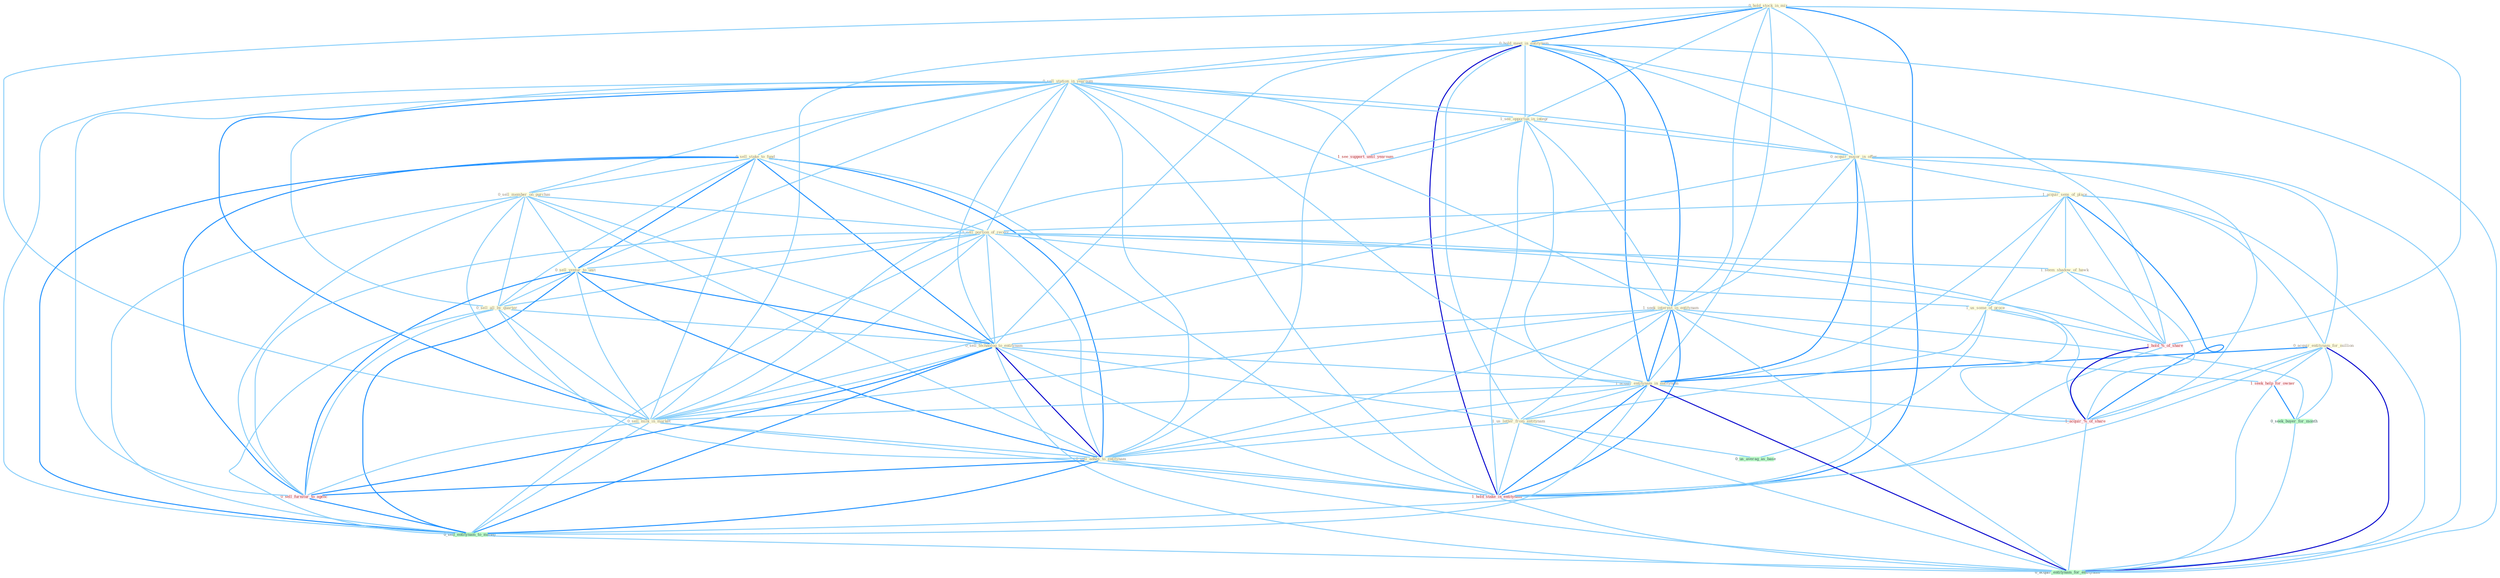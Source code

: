 Graph G{ 
    node
    [shape=polygon,style=filled,width=.5,height=.06,color="#BDFCC9",fixedsize=true,fontsize=4,
    fontcolor="#2f4f4f"];
    {node
    [color="#ffffe0", fontcolor="#8b7d6b"] "0_hold_stock_in_mix " "0_hold_meet_in_entitynam " "0_sell_station_in_yearnum " "1_see_opportun_in_integr " "0_acquir_major_in_offer " "1_acquir_sens_of_place " "0_sell_stake_to_fund " "0_sell_member_on_purchas " "0_acquir_entitynam_for_million " "1_sell_portion_of_receiv " "0_sell_ventur_to_unit " "1_seem_shadow_of_hawk " "1_us_some_of_proce " "0_sell_all_by_quarter " "1_seek_interest_in_entitynam " "0_sell_technolog_to_entitynam " "1_acquir_entitynam_in_entitynam " "1_us_letter_from_entitynam " "0_sell_milk_in_market " "0_sell_adhes_to_entitynam "}
{node [color="#fff0f5", fontcolor="#b22222"] "1_hold_%_of_share " "1_hold_stake_in_entitynam " "1_seek_help_for_owner " "1_acquir_%_of_share " "1_see_support_until_yearnum " "0_sell_furnitur_to_agenc "}
edge [color="#B0E2FF"];

	"0_hold_stock_in_mix " -- "0_hold_meet_in_entitynam " [w="2", color="#1e90ff" , len=0.8];
	"0_hold_stock_in_mix " -- "0_sell_station_in_yearnum " [w="1", color="#87cefa" ];
	"0_hold_stock_in_mix " -- "1_see_opportun_in_integr " [w="1", color="#87cefa" ];
	"0_hold_stock_in_mix " -- "0_acquir_major_in_offer " [w="1", color="#87cefa" ];
	"0_hold_stock_in_mix " -- "1_seek_interest_in_entitynam " [w="1", color="#87cefa" ];
	"0_hold_stock_in_mix " -- "1_acquir_entitynam_in_entitynam " [w="1", color="#87cefa" ];
	"0_hold_stock_in_mix " -- "0_sell_milk_in_market " [w="1", color="#87cefa" ];
	"0_hold_stock_in_mix " -- "1_hold_%_of_share " [w="1", color="#87cefa" ];
	"0_hold_stock_in_mix " -- "1_hold_stake_in_entitynam " [w="2", color="#1e90ff" , len=0.8];
	"0_hold_meet_in_entitynam " -- "0_sell_station_in_yearnum " [w="1", color="#87cefa" ];
	"0_hold_meet_in_entitynam " -- "1_see_opportun_in_integr " [w="1", color="#87cefa" ];
	"0_hold_meet_in_entitynam " -- "0_acquir_major_in_offer " [w="1", color="#87cefa" ];
	"0_hold_meet_in_entitynam " -- "1_seek_interest_in_entitynam " [w="2", color="#1e90ff" , len=0.8];
	"0_hold_meet_in_entitynam " -- "0_sell_technolog_to_entitynam " [w="1", color="#87cefa" ];
	"0_hold_meet_in_entitynam " -- "1_acquir_entitynam_in_entitynam " [w="2", color="#1e90ff" , len=0.8];
	"0_hold_meet_in_entitynam " -- "1_us_letter_from_entitynam " [w="1", color="#87cefa" ];
	"0_hold_meet_in_entitynam " -- "0_sell_milk_in_market " [w="1", color="#87cefa" ];
	"0_hold_meet_in_entitynam " -- "0_sell_adhes_to_entitynam " [w="1", color="#87cefa" ];
	"0_hold_meet_in_entitynam " -- "1_hold_%_of_share " [w="1", color="#87cefa" ];
	"0_hold_meet_in_entitynam " -- "1_hold_stake_in_entitynam " [w="3", color="#0000cd" , len=0.6];
	"0_hold_meet_in_entitynam " -- "0_acquir_entitynam_for_entitynam " [w="1", color="#87cefa" ];
	"0_sell_station_in_yearnum " -- "1_see_opportun_in_integr " [w="1", color="#87cefa" ];
	"0_sell_station_in_yearnum " -- "0_acquir_major_in_offer " [w="1", color="#87cefa" ];
	"0_sell_station_in_yearnum " -- "0_sell_stake_to_fund " [w="1", color="#87cefa" ];
	"0_sell_station_in_yearnum " -- "0_sell_member_on_purchas " [w="1", color="#87cefa" ];
	"0_sell_station_in_yearnum " -- "1_sell_portion_of_receiv " [w="1", color="#87cefa" ];
	"0_sell_station_in_yearnum " -- "0_sell_ventur_to_unit " [w="1", color="#87cefa" ];
	"0_sell_station_in_yearnum " -- "0_sell_all_by_quarter " [w="1", color="#87cefa" ];
	"0_sell_station_in_yearnum " -- "1_seek_interest_in_entitynam " [w="1", color="#87cefa" ];
	"0_sell_station_in_yearnum " -- "0_sell_technolog_to_entitynam " [w="1", color="#87cefa" ];
	"0_sell_station_in_yearnum " -- "1_acquir_entitynam_in_entitynam " [w="1", color="#87cefa" ];
	"0_sell_station_in_yearnum " -- "0_sell_milk_in_market " [w="2", color="#1e90ff" , len=0.8];
	"0_sell_station_in_yearnum " -- "0_sell_adhes_to_entitynam " [w="1", color="#87cefa" ];
	"0_sell_station_in_yearnum " -- "1_hold_stake_in_entitynam " [w="1", color="#87cefa" ];
	"0_sell_station_in_yearnum " -- "1_see_support_until_yearnum " [w="1", color="#87cefa" ];
	"0_sell_station_in_yearnum " -- "0_sell_furnitur_to_agenc " [w="1", color="#87cefa" ];
	"0_sell_station_in_yearnum " -- "0_sell_entitynam_to_manag " [w="1", color="#87cefa" ];
	"1_see_opportun_in_integr " -- "0_acquir_major_in_offer " [w="1", color="#87cefa" ];
	"1_see_opportun_in_integr " -- "1_seek_interest_in_entitynam " [w="1", color="#87cefa" ];
	"1_see_opportun_in_integr " -- "1_acquir_entitynam_in_entitynam " [w="1", color="#87cefa" ];
	"1_see_opportun_in_integr " -- "0_sell_milk_in_market " [w="1", color="#87cefa" ];
	"1_see_opportun_in_integr " -- "1_hold_stake_in_entitynam " [w="1", color="#87cefa" ];
	"1_see_opportun_in_integr " -- "1_see_support_until_yearnum " [w="1", color="#87cefa" ];
	"0_acquir_major_in_offer " -- "1_acquir_sens_of_place " [w="1", color="#87cefa" ];
	"0_acquir_major_in_offer " -- "0_acquir_entitynam_for_million " [w="1", color="#87cefa" ];
	"0_acquir_major_in_offer " -- "1_seek_interest_in_entitynam " [w="1", color="#87cefa" ];
	"0_acquir_major_in_offer " -- "1_acquir_entitynam_in_entitynam " [w="2", color="#1e90ff" , len=0.8];
	"0_acquir_major_in_offer " -- "0_sell_milk_in_market " [w="1", color="#87cefa" ];
	"0_acquir_major_in_offer " -- "1_hold_stake_in_entitynam " [w="1", color="#87cefa" ];
	"0_acquir_major_in_offer " -- "1_acquir_%_of_share " [w="1", color="#87cefa" ];
	"0_acquir_major_in_offer " -- "0_acquir_entitynam_for_entitynam " [w="1", color="#87cefa" ];
	"1_acquir_sens_of_place " -- "0_acquir_entitynam_for_million " [w="1", color="#87cefa" ];
	"1_acquir_sens_of_place " -- "1_sell_portion_of_receiv " [w="1", color="#87cefa" ];
	"1_acquir_sens_of_place " -- "1_seem_shadow_of_hawk " [w="1", color="#87cefa" ];
	"1_acquir_sens_of_place " -- "1_us_some_of_proce " [w="1", color="#87cefa" ];
	"1_acquir_sens_of_place " -- "1_acquir_entitynam_in_entitynam " [w="1", color="#87cefa" ];
	"1_acquir_sens_of_place " -- "1_hold_%_of_share " [w="1", color="#87cefa" ];
	"1_acquir_sens_of_place " -- "1_acquir_%_of_share " [w="2", color="#1e90ff" , len=0.8];
	"1_acquir_sens_of_place " -- "0_acquir_entitynam_for_entitynam " [w="1", color="#87cefa" ];
	"0_sell_stake_to_fund " -- "0_sell_member_on_purchas " [w="1", color="#87cefa" ];
	"0_sell_stake_to_fund " -- "1_sell_portion_of_receiv " [w="1", color="#87cefa" ];
	"0_sell_stake_to_fund " -- "0_sell_ventur_to_unit " [w="2", color="#1e90ff" , len=0.8];
	"0_sell_stake_to_fund " -- "0_sell_all_by_quarter " [w="1", color="#87cefa" ];
	"0_sell_stake_to_fund " -- "0_sell_technolog_to_entitynam " [w="2", color="#1e90ff" , len=0.8];
	"0_sell_stake_to_fund " -- "0_sell_milk_in_market " [w="1", color="#87cefa" ];
	"0_sell_stake_to_fund " -- "0_sell_adhes_to_entitynam " [w="2", color="#1e90ff" , len=0.8];
	"0_sell_stake_to_fund " -- "1_hold_stake_in_entitynam " [w="1", color="#87cefa" ];
	"0_sell_stake_to_fund " -- "0_sell_furnitur_to_agenc " [w="2", color="#1e90ff" , len=0.8];
	"0_sell_stake_to_fund " -- "0_sell_entitynam_to_manag " [w="2", color="#1e90ff" , len=0.8];
	"0_sell_member_on_purchas " -- "1_sell_portion_of_receiv " [w="1", color="#87cefa" ];
	"0_sell_member_on_purchas " -- "0_sell_ventur_to_unit " [w="1", color="#87cefa" ];
	"0_sell_member_on_purchas " -- "0_sell_all_by_quarter " [w="1", color="#87cefa" ];
	"0_sell_member_on_purchas " -- "0_sell_technolog_to_entitynam " [w="1", color="#87cefa" ];
	"0_sell_member_on_purchas " -- "0_sell_milk_in_market " [w="1", color="#87cefa" ];
	"0_sell_member_on_purchas " -- "0_sell_adhes_to_entitynam " [w="1", color="#87cefa" ];
	"0_sell_member_on_purchas " -- "0_sell_furnitur_to_agenc " [w="1", color="#87cefa" ];
	"0_sell_member_on_purchas " -- "0_sell_entitynam_to_manag " [w="1", color="#87cefa" ];
	"0_acquir_entitynam_for_million " -- "1_acquir_entitynam_in_entitynam " [w="2", color="#1e90ff" , len=0.8];
	"0_acquir_entitynam_for_million " -- "1_seek_help_for_owner " [w="1", color="#87cefa" ];
	"0_acquir_entitynam_for_million " -- "0_seek_buyer_for_month " [w="1", color="#87cefa" ];
	"0_acquir_entitynam_for_million " -- "1_acquir_%_of_share " [w="1", color="#87cefa" ];
	"0_acquir_entitynam_for_million " -- "0_sell_entitynam_to_manag " [w="1", color="#87cefa" ];
	"0_acquir_entitynam_for_million " -- "0_acquir_entitynam_for_entitynam " [w="3", color="#0000cd" , len=0.6];
	"1_sell_portion_of_receiv " -- "0_sell_ventur_to_unit " [w="1", color="#87cefa" ];
	"1_sell_portion_of_receiv " -- "1_seem_shadow_of_hawk " [w="1", color="#87cefa" ];
	"1_sell_portion_of_receiv " -- "1_us_some_of_proce " [w="1", color="#87cefa" ];
	"1_sell_portion_of_receiv " -- "0_sell_all_by_quarter " [w="1", color="#87cefa" ];
	"1_sell_portion_of_receiv " -- "0_sell_technolog_to_entitynam " [w="1", color="#87cefa" ];
	"1_sell_portion_of_receiv " -- "0_sell_milk_in_market " [w="1", color="#87cefa" ];
	"1_sell_portion_of_receiv " -- "0_sell_adhes_to_entitynam " [w="1", color="#87cefa" ];
	"1_sell_portion_of_receiv " -- "1_hold_%_of_share " [w="1", color="#87cefa" ];
	"1_sell_portion_of_receiv " -- "1_acquir_%_of_share " [w="1", color="#87cefa" ];
	"1_sell_portion_of_receiv " -- "0_sell_furnitur_to_agenc " [w="1", color="#87cefa" ];
	"1_sell_portion_of_receiv " -- "0_sell_entitynam_to_manag " [w="1", color="#87cefa" ];
	"0_sell_ventur_to_unit " -- "0_sell_all_by_quarter " [w="1", color="#87cefa" ];
	"0_sell_ventur_to_unit " -- "0_sell_technolog_to_entitynam " [w="2", color="#1e90ff" , len=0.8];
	"0_sell_ventur_to_unit " -- "0_sell_milk_in_market " [w="1", color="#87cefa" ];
	"0_sell_ventur_to_unit " -- "0_sell_adhes_to_entitynam " [w="2", color="#1e90ff" , len=0.8];
	"0_sell_ventur_to_unit " -- "0_sell_furnitur_to_agenc " [w="2", color="#1e90ff" , len=0.8];
	"0_sell_ventur_to_unit " -- "0_sell_entitynam_to_manag " [w="2", color="#1e90ff" , len=0.8];
	"1_seem_shadow_of_hawk " -- "1_us_some_of_proce " [w="1", color="#87cefa" ];
	"1_seem_shadow_of_hawk " -- "1_hold_%_of_share " [w="1", color="#87cefa" ];
	"1_seem_shadow_of_hawk " -- "1_acquir_%_of_share " [w="1", color="#87cefa" ];
	"1_us_some_of_proce " -- "1_us_letter_from_entitynam " [w="1", color="#87cefa" ];
	"1_us_some_of_proce " -- "1_hold_%_of_share " [w="1", color="#87cefa" ];
	"1_us_some_of_proce " -- "1_acquir_%_of_share " [w="1", color="#87cefa" ];
	"1_us_some_of_proce " -- "0_us_averag_as_base " [w="1", color="#87cefa" ];
	"0_sell_all_by_quarter " -- "0_sell_technolog_to_entitynam " [w="1", color="#87cefa" ];
	"0_sell_all_by_quarter " -- "0_sell_milk_in_market " [w="1", color="#87cefa" ];
	"0_sell_all_by_quarter " -- "0_sell_adhes_to_entitynam " [w="1", color="#87cefa" ];
	"0_sell_all_by_quarter " -- "0_sell_furnitur_to_agenc " [w="1", color="#87cefa" ];
	"0_sell_all_by_quarter " -- "0_sell_entitynam_to_manag " [w="1", color="#87cefa" ];
	"1_seek_interest_in_entitynam " -- "0_sell_technolog_to_entitynam " [w="1", color="#87cefa" ];
	"1_seek_interest_in_entitynam " -- "1_acquir_entitynam_in_entitynam " [w="2", color="#1e90ff" , len=0.8];
	"1_seek_interest_in_entitynam " -- "1_us_letter_from_entitynam " [w="1", color="#87cefa" ];
	"1_seek_interest_in_entitynam " -- "0_sell_milk_in_market " [w="1", color="#87cefa" ];
	"1_seek_interest_in_entitynam " -- "0_sell_adhes_to_entitynam " [w="1", color="#87cefa" ];
	"1_seek_interest_in_entitynam " -- "1_hold_stake_in_entitynam " [w="2", color="#1e90ff" , len=0.8];
	"1_seek_interest_in_entitynam " -- "1_seek_help_for_owner " [w="1", color="#87cefa" ];
	"1_seek_interest_in_entitynam " -- "0_seek_buyer_for_month " [w="1", color="#87cefa" ];
	"1_seek_interest_in_entitynam " -- "0_acquir_entitynam_for_entitynam " [w="1", color="#87cefa" ];
	"0_sell_technolog_to_entitynam " -- "1_acquir_entitynam_in_entitynam " [w="1", color="#87cefa" ];
	"0_sell_technolog_to_entitynam " -- "1_us_letter_from_entitynam " [w="1", color="#87cefa" ];
	"0_sell_technolog_to_entitynam " -- "0_sell_milk_in_market " [w="1", color="#87cefa" ];
	"0_sell_technolog_to_entitynam " -- "0_sell_adhes_to_entitynam " [w="3", color="#0000cd" , len=0.6];
	"0_sell_technolog_to_entitynam " -- "1_hold_stake_in_entitynam " [w="1", color="#87cefa" ];
	"0_sell_technolog_to_entitynam " -- "0_sell_furnitur_to_agenc " [w="2", color="#1e90ff" , len=0.8];
	"0_sell_technolog_to_entitynam " -- "0_sell_entitynam_to_manag " [w="2", color="#1e90ff" , len=0.8];
	"0_sell_technolog_to_entitynam " -- "0_acquir_entitynam_for_entitynam " [w="1", color="#87cefa" ];
	"1_acquir_entitynam_in_entitynam " -- "1_us_letter_from_entitynam " [w="1", color="#87cefa" ];
	"1_acquir_entitynam_in_entitynam " -- "0_sell_milk_in_market " [w="1", color="#87cefa" ];
	"1_acquir_entitynam_in_entitynam " -- "0_sell_adhes_to_entitynam " [w="1", color="#87cefa" ];
	"1_acquir_entitynam_in_entitynam " -- "1_hold_stake_in_entitynam " [w="2", color="#1e90ff" , len=0.8];
	"1_acquir_entitynam_in_entitynam " -- "1_acquir_%_of_share " [w="1", color="#87cefa" ];
	"1_acquir_entitynam_in_entitynam " -- "0_sell_entitynam_to_manag " [w="1", color="#87cefa" ];
	"1_acquir_entitynam_in_entitynam " -- "0_acquir_entitynam_for_entitynam " [w="3", color="#0000cd" , len=0.6];
	"1_us_letter_from_entitynam " -- "0_sell_adhes_to_entitynam " [w="1", color="#87cefa" ];
	"1_us_letter_from_entitynam " -- "1_hold_stake_in_entitynam " [w="1", color="#87cefa" ];
	"1_us_letter_from_entitynam " -- "0_us_averag_as_base " [w="1", color="#87cefa" ];
	"1_us_letter_from_entitynam " -- "0_acquir_entitynam_for_entitynam " [w="1", color="#87cefa" ];
	"0_sell_milk_in_market " -- "0_sell_adhes_to_entitynam " [w="1", color="#87cefa" ];
	"0_sell_milk_in_market " -- "1_hold_stake_in_entitynam " [w="1", color="#87cefa" ];
	"0_sell_milk_in_market " -- "0_sell_furnitur_to_agenc " [w="1", color="#87cefa" ];
	"0_sell_milk_in_market " -- "0_sell_entitynam_to_manag " [w="1", color="#87cefa" ];
	"0_sell_adhes_to_entitynam " -- "1_hold_stake_in_entitynam " [w="1", color="#87cefa" ];
	"0_sell_adhes_to_entitynam " -- "0_sell_furnitur_to_agenc " [w="2", color="#1e90ff" , len=0.8];
	"0_sell_adhes_to_entitynam " -- "0_sell_entitynam_to_manag " [w="2", color="#1e90ff" , len=0.8];
	"0_sell_adhes_to_entitynam " -- "0_acquir_entitynam_for_entitynam " [w="1", color="#87cefa" ];
	"1_hold_%_of_share " -- "1_hold_stake_in_entitynam " [w="1", color="#87cefa" ];
	"1_hold_%_of_share " -- "1_acquir_%_of_share " [w="3", color="#0000cd" , len=0.6];
	"1_hold_stake_in_entitynam " -- "0_acquir_entitynam_for_entitynam " [w="1", color="#87cefa" ];
	"1_seek_help_for_owner " -- "0_seek_buyer_for_month " [w="2", color="#1e90ff" , len=0.8];
	"1_seek_help_for_owner " -- "0_acquir_entitynam_for_entitynam " [w="1", color="#87cefa" ];
	"0_seek_buyer_for_month " -- "0_acquir_entitynam_for_entitynam " [w="1", color="#87cefa" ];
	"1_acquir_%_of_share " -- "0_acquir_entitynam_for_entitynam " [w="1", color="#87cefa" ];
	"0_sell_furnitur_to_agenc " -- "0_sell_entitynam_to_manag " [w="2", color="#1e90ff" , len=0.8];
	"0_sell_entitynam_to_manag " -- "0_acquir_entitynam_for_entitynam " [w="1", color="#87cefa" ];
}